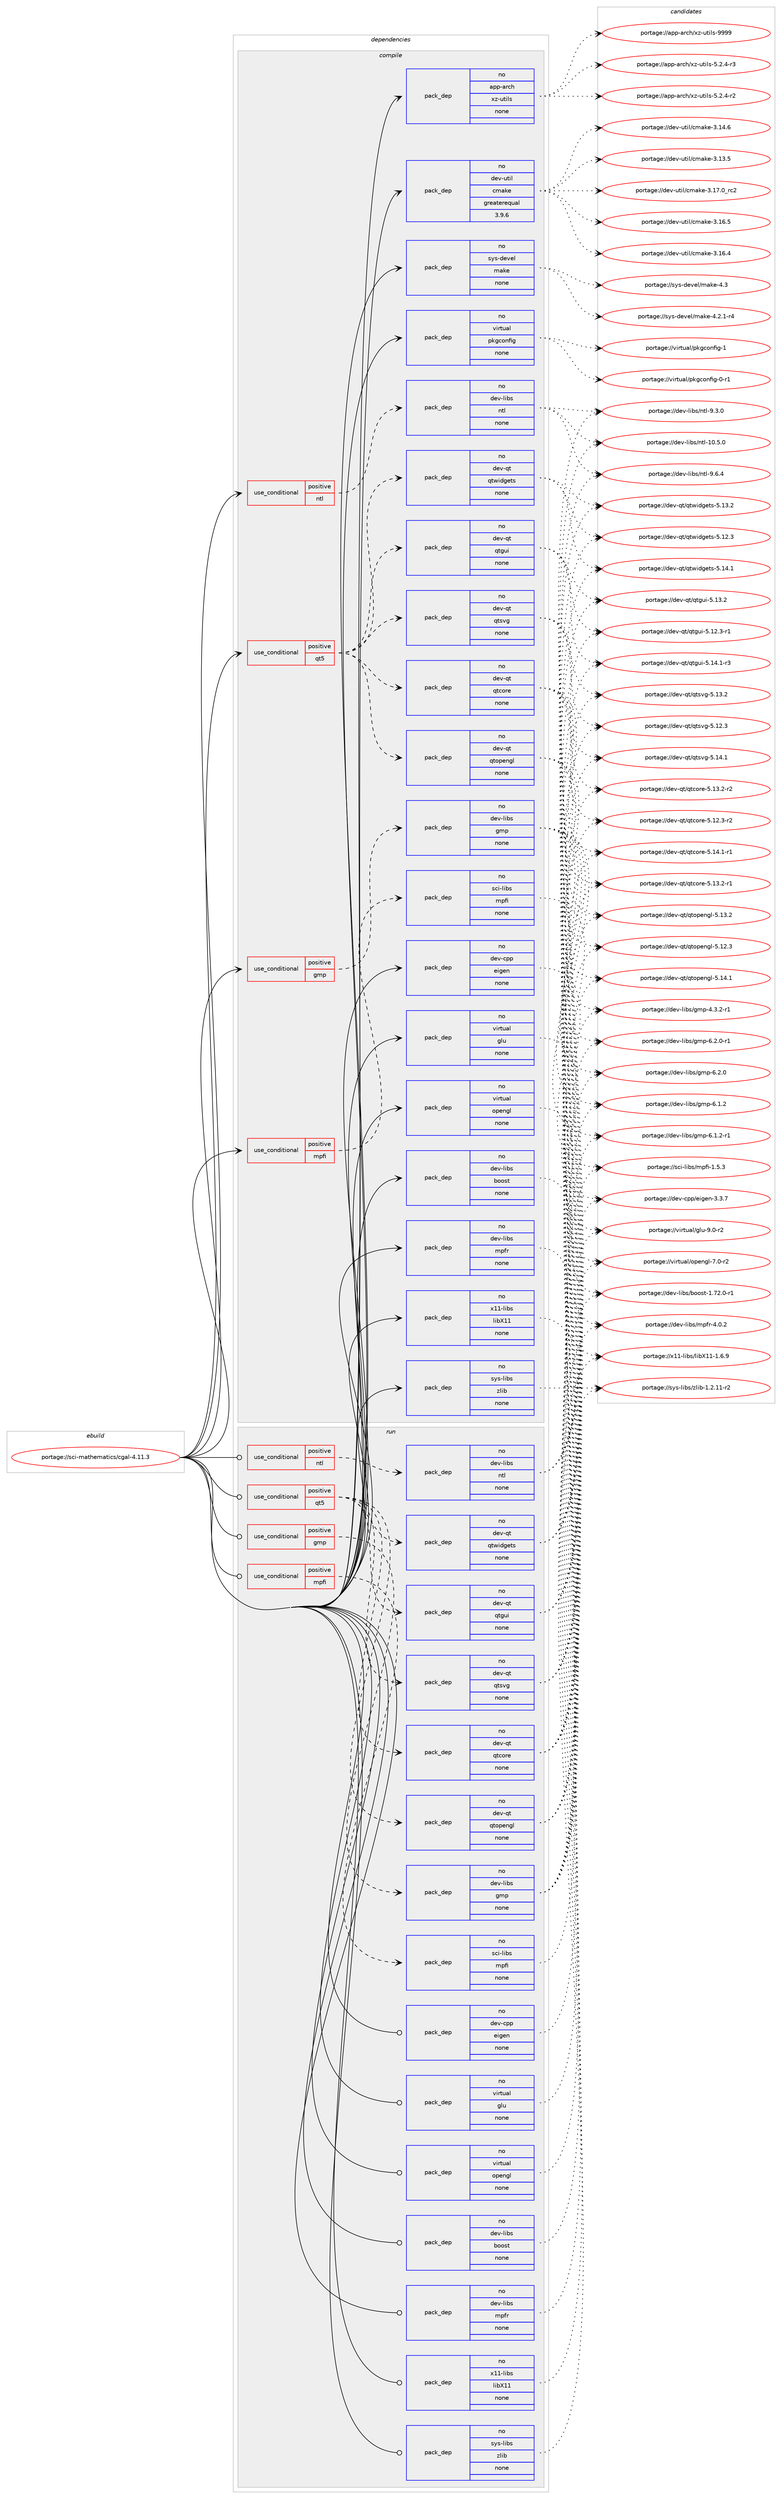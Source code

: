 digraph prolog {

# *************
# Graph options
# *************

newrank=true;
concentrate=true;
compound=true;
graph [rankdir=LR,fontname=Helvetica,fontsize=10,ranksep=1.5];#, ranksep=2.5, nodesep=0.2];
edge  [arrowhead=vee];
node  [fontname=Helvetica,fontsize=10];

# **********
# The ebuild
# **********

subgraph cluster_leftcol {
color=gray;
rank=same;
label=<<i>ebuild</i>>;
id [label="portage://sci-mathematics/cgal-4.11.3", color=red, width=4, href="../sci-mathematics/cgal-4.11.3.svg"];
}

# ****************
# The dependencies
# ****************

subgraph cluster_midcol {
color=gray;
label=<<i>dependencies</i>>;
subgraph cluster_compile {
fillcolor="#eeeeee";
style=filled;
label=<<i>compile</i>>;
subgraph cond6504 {
dependency36234 [label=<<TABLE BORDER="0" CELLBORDER="1" CELLSPACING="0" CELLPADDING="4"><TR><TD ROWSPAN="3" CELLPADDING="10">use_conditional</TD></TR><TR><TD>positive</TD></TR><TR><TD>gmp</TD></TR></TABLE>>, shape=none, color=red];
subgraph pack28948 {
dependency36235 [label=<<TABLE BORDER="0" CELLBORDER="1" CELLSPACING="0" CELLPADDING="4" WIDTH="220"><TR><TD ROWSPAN="6" CELLPADDING="30">pack_dep</TD></TR><TR><TD WIDTH="110">no</TD></TR><TR><TD>dev-libs</TD></TR><TR><TD>gmp</TD></TR><TR><TD>none</TD></TR><TR><TD></TD></TR></TABLE>>, shape=none, color=blue];
}
dependency36234:e -> dependency36235:w [weight=20,style="dashed",arrowhead="vee"];
}
id:e -> dependency36234:w [weight=20,style="solid",arrowhead="vee"];
subgraph cond6505 {
dependency36236 [label=<<TABLE BORDER="0" CELLBORDER="1" CELLSPACING="0" CELLPADDING="4"><TR><TD ROWSPAN="3" CELLPADDING="10">use_conditional</TD></TR><TR><TD>positive</TD></TR><TR><TD>mpfi</TD></TR></TABLE>>, shape=none, color=red];
subgraph pack28949 {
dependency36237 [label=<<TABLE BORDER="0" CELLBORDER="1" CELLSPACING="0" CELLPADDING="4" WIDTH="220"><TR><TD ROWSPAN="6" CELLPADDING="30">pack_dep</TD></TR><TR><TD WIDTH="110">no</TD></TR><TR><TD>sci-libs</TD></TR><TR><TD>mpfi</TD></TR><TR><TD>none</TD></TR><TR><TD></TD></TR></TABLE>>, shape=none, color=blue];
}
dependency36236:e -> dependency36237:w [weight=20,style="dashed",arrowhead="vee"];
}
id:e -> dependency36236:w [weight=20,style="solid",arrowhead="vee"];
subgraph cond6506 {
dependency36238 [label=<<TABLE BORDER="0" CELLBORDER="1" CELLSPACING="0" CELLPADDING="4"><TR><TD ROWSPAN="3" CELLPADDING="10">use_conditional</TD></TR><TR><TD>positive</TD></TR><TR><TD>ntl</TD></TR></TABLE>>, shape=none, color=red];
subgraph pack28950 {
dependency36239 [label=<<TABLE BORDER="0" CELLBORDER="1" CELLSPACING="0" CELLPADDING="4" WIDTH="220"><TR><TD ROWSPAN="6" CELLPADDING="30">pack_dep</TD></TR><TR><TD WIDTH="110">no</TD></TR><TR><TD>dev-libs</TD></TR><TR><TD>ntl</TD></TR><TR><TD>none</TD></TR><TR><TD></TD></TR></TABLE>>, shape=none, color=blue];
}
dependency36238:e -> dependency36239:w [weight=20,style="dashed",arrowhead="vee"];
}
id:e -> dependency36238:w [weight=20,style="solid",arrowhead="vee"];
subgraph cond6507 {
dependency36240 [label=<<TABLE BORDER="0" CELLBORDER="1" CELLSPACING="0" CELLPADDING="4"><TR><TD ROWSPAN="3" CELLPADDING="10">use_conditional</TD></TR><TR><TD>positive</TD></TR><TR><TD>qt5</TD></TR></TABLE>>, shape=none, color=red];
subgraph pack28951 {
dependency36241 [label=<<TABLE BORDER="0" CELLBORDER="1" CELLSPACING="0" CELLPADDING="4" WIDTH="220"><TR><TD ROWSPAN="6" CELLPADDING="30">pack_dep</TD></TR><TR><TD WIDTH="110">no</TD></TR><TR><TD>dev-qt</TD></TR><TR><TD>qtcore</TD></TR><TR><TD>none</TD></TR><TR><TD></TD></TR></TABLE>>, shape=none, color=blue];
}
dependency36240:e -> dependency36241:w [weight=20,style="dashed",arrowhead="vee"];
subgraph pack28952 {
dependency36242 [label=<<TABLE BORDER="0" CELLBORDER="1" CELLSPACING="0" CELLPADDING="4" WIDTH="220"><TR><TD ROWSPAN="6" CELLPADDING="30">pack_dep</TD></TR><TR><TD WIDTH="110">no</TD></TR><TR><TD>dev-qt</TD></TR><TR><TD>qtgui</TD></TR><TR><TD>none</TD></TR><TR><TD></TD></TR></TABLE>>, shape=none, color=blue];
}
dependency36240:e -> dependency36242:w [weight=20,style="dashed",arrowhead="vee"];
subgraph pack28953 {
dependency36243 [label=<<TABLE BORDER="0" CELLBORDER="1" CELLSPACING="0" CELLPADDING="4" WIDTH="220"><TR><TD ROWSPAN="6" CELLPADDING="30">pack_dep</TD></TR><TR><TD WIDTH="110">no</TD></TR><TR><TD>dev-qt</TD></TR><TR><TD>qtopengl</TD></TR><TR><TD>none</TD></TR><TR><TD></TD></TR></TABLE>>, shape=none, color=blue];
}
dependency36240:e -> dependency36243:w [weight=20,style="dashed",arrowhead="vee"];
subgraph pack28954 {
dependency36244 [label=<<TABLE BORDER="0" CELLBORDER="1" CELLSPACING="0" CELLPADDING="4" WIDTH="220"><TR><TD ROWSPAN="6" CELLPADDING="30">pack_dep</TD></TR><TR><TD WIDTH="110">no</TD></TR><TR><TD>dev-qt</TD></TR><TR><TD>qtsvg</TD></TR><TR><TD>none</TD></TR><TR><TD></TD></TR></TABLE>>, shape=none, color=blue];
}
dependency36240:e -> dependency36244:w [weight=20,style="dashed",arrowhead="vee"];
subgraph pack28955 {
dependency36245 [label=<<TABLE BORDER="0" CELLBORDER="1" CELLSPACING="0" CELLPADDING="4" WIDTH="220"><TR><TD ROWSPAN="6" CELLPADDING="30">pack_dep</TD></TR><TR><TD WIDTH="110">no</TD></TR><TR><TD>dev-qt</TD></TR><TR><TD>qtwidgets</TD></TR><TR><TD>none</TD></TR><TR><TD></TD></TR></TABLE>>, shape=none, color=blue];
}
dependency36240:e -> dependency36245:w [weight=20,style="dashed",arrowhead="vee"];
}
id:e -> dependency36240:w [weight=20,style="solid",arrowhead="vee"];
subgraph pack28956 {
dependency36246 [label=<<TABLE BORDER="0" CELLBORDER="1" CELLSPACING="0" CELLPADDING="4" WIDTH="220"><TR><TD ROWSPAN="6" CELLPADDING="30">pack_dep</TD></TR><TR><TD WIDTH="110">no</TD></TR><TR><TD>app-arch</TD></TR><TR><TD>xz-utils</TD></TR><TR><TD>none</TD></TR><TR><TD></TD></TR></TABLE>>, shape=none, color=blue];
}
id:e -> dependency36246:w [weight=20,style="solid",arrowhead="vee"];
subgraph pack28957 {
dependency36247 [label=<<TABLE BORDER="0" CELLBORDER="1" CELLSPACING="0" CELLPADDING="4" WIDTH="220"><TR><TD ROWSPAN="6" CELLPADDING="30">pack_dep</TD></TR><TR><TD WIDTH="110">no</TD></TR><TR><TD>dev-cpp</TD></TR><TR><TD>eigen</TD></TR><TR><TD>none</TD></TR><TR><TD></TD></TR></TABLE>>, shape=none, color=blue];
}
id:e -> dependency36247:w [weight=20,style="solid",arrowhead="vee"];
subgraph pack28958 {
dependency36248 [label=<<TABLE BORDER="0" CELLBORDER="1" CELLSPACING="0" CELLPADDING="4" WIDTH="220"><TR><TD ROWSPAN="6" CELLPADDING="30">pack_dep</TD></TR><TR><TD WIDTH="110">no</TD></TR><TR><TD>dev-libs</TD></TR><TR><TD>boost</TD></TR><TR><TD>none</TD></TR><TR><TD></TD></TR></TABLE>>, shape=none, color=blue];
}
id:e -> dependency36248:w [weight=20,style="solid",arrowhead="vee"];
subgraph pack28959 {
dependency36249 [label=<<TABLE BORDER="0" CELLBORDER="1" CELLSPACING="0" CELLPADDING="4" WIDTH="220"><TR><TD ROWSPAN="6" CELLPADDING="30">pack_dep</TD></TR><TR><TD WIDTH="110">no</TD></TR><TR><TD>dev-libs</TD></TR><TR><TD>mpfr</TD></TR><TR><TD>none</TD></TR><TR><TD></TD></TR></TABLE>>, shape=none, color=blue];
}
id:e -> dependency36249:w [weight=20,style="solid",arrowhead="vee"];
subgraph pack28960 {
dependency36250 [label=<<TABLE BORDER="0" CELLBORDER="1" CELLSPACING="0" CELLPADDING="4" WIDTH="220"><TR><TD ROWSPAN="6" CELLPADDING="30">pack_dep</TD></TR><TR><TD WIDTH="110">no</TD></TR><TR><TD>dev-util</TD></TR><TR><TD>cmake</TD></TR><TR><TD>greaterequal</TD></TR><TR><TD>3.9.6</TD></TR></TABLE>>, shape=none, color=blue];
}
id:e -> dependency36250:w [weight=20,style="solid",arrowhead="vee"];
subgraph pack28961 {
dependency36251 [label=<<TABLE BORDER="0" CELLBORDER="1" CELLSPACING="0" CELLPADDING="4" WIDTH="220"><TR><TD ROWSPAN="6" CELLPADDING="30">pack_dep</TD></TR><TR><TD WIDTH="110">no</TD></TR><TR><TD>sys-devel</TD></TR><TR><TD>make</TD></TR><TR><TD>none</TD></TR><TR><TD></TD></TR></TABLE>>, shape=none, color=blue];
}
id:e -> dependency36251:w [weight=20,style="solid",arrowhead="vee"];
subgraph pack28962 {
dependency36252 [label=<<TABLE BORDER="0" CELLBORDER="1" CELLSPACING="0" CELLPADDING="4" WIDTH="220"><TR><TD ROWSPAN="6" CELLPADDING="30">pack_dep</TD></TR><TR><TD WIDTH="110">no</TD></TR><TR><TD>sys-libs</TD></TR><TR><TD>zlib</TD></TR><TR><TD>none</TD></TR><TR><TD></TD></TR></TABLE>>, shape=none, color=blue];
}
id:e -> dependency36252:w [weight=20,style="solid",arrowhead="vee"];
subgraph pack28963 {
dependency36253 [label=<<TABLE BORDER="0" CELLBORDER="1" CELLSPACING="0" CELLPADDING="4" WIDTH="220"><TR><TD ROWSPAN="6" CELLPADDING="30">pack_dep</TD></TR><TR><TD WIDTH="110">no</TD></TR><TR><TD>virtual</TD></TR><TR><TD>glu</TD></TR><TR><TD>none</TD></TR><TR><TD></TD></TR></TABLE>>, shape=none, color=blue];
}
id:e -> dependency36253:w [weight=20,style="solid",arrowhead="vee"];
subgraph pack28964 {
dependency36254 [label=<<TABLE BORDER="0" CELLBORDER="1" CELLSPACING="0" CELLPADDING="4" WIDTH="220"><TR><TD ROWSPAN="6" CELLPADDING="30">pack_dep</TD></TR><TR><TD WIDTH="110">no</TD></TR><TR><TD>virtual</TD></TR><TR><TD>opengl</TD></TR><TR><TD>none</TD></TR><TR><TD></TD></TR></TABLE>>, shape=none, color=blue];
}
id:e -> dependency36254:w [weight=20,style="solid",arrowhead="vee"];
subgraph pack28965 {
dependency36255 [label=<<TABLE BORDER="0" CELLBORDER="1" CELLSPACING="0" CELLPADDING="4" WIDTH="220"><TR><TD ROWSPAN="6" CELLPADDING="30">pack_dep</TD></TR><TR><TD WIDTH="110">no</TD></TR><TR><TD>virtual</TD></TR><TR><TD>pkgconfig</TD></TR><TR><TD>none</TD></TR><TR><TD></TD></TR></TABLE>>, shape=none, color=blue];
}
id:e -> dependency36255:w [weight=20,style="solid",arrowhead="vee"];
subgraph pack28966 {
dependency36256 [label=<<TABLE BORDER="0" CELLBORDER="1" CELLSPACING="0" CELLPADDING="4" WIDTH="220"><TR><TD ROWSPAN="6" CELLPADDING="30">pack_dep</TD></TR><TR><TD WIDTH="110">no</TD></TR><TR><TD>x11-libs</TD></TR><TR><TD>libX11</TD></TR><TR><TD>none</TD></TR><TR><TD></TD></TR></TABLE>>, shape=none, color=blue];
}
id:e -> dependency36256:w [weight=20,style="solid",arrowhead="vee"];
}
subgraph cluster_compileandrun {
fillcolor="#eeeeee";
style=filled;
label=<<i>compile and run</i>>;
}
subgraph cluster_run {
fillcolor="#eeeeee";
style=filled;
label=<<i>run</i>>;
subgraph cond6508 {
dependency36257 [label=<<TABLE BORDER="0" CELLBORDER="1" CELLSPACING="0" CELLPADDING="4"><TR><TD ROWSPAN="3" CELLPADDING="10">use_conditional</TD></TR><TR><TD>positive</TD></TR><TR><TD>gmp</TD></TR></TABLE>>, shape=none, color=red];
subgraph pack28967 {
dependency36258 [label=<<TABLE BORDER="0" CELLBORDER="1" CELLSPACING="0" CELLPADDING="4" WIDTH="220"><TR><TD ROWSPAN="6" CELLPADDING="30">pack_dep</TD></TR><TR><TD WIDTH="110">no</TD></TR><TR><TD>dev-libs</TD></TR><TR><TD>gmp</TD></TR><TR><TD>none</TD></TR><TR><TD></TD></TR></TABLE>>, shape=none, color=blue];
}
dependency36257:e -> dependency36258:w [weight=20,style="dashed",arrowhead="vee"];
}
id:e -> dependency36257:w [weight=20,style="solid",arrowhead="odot"];
subgraph cond6509 {
dependency36259 [label=<<TABLE BORDER="0" CELLBORDER="1" CELLSPACING="0" CELLPADDING="4"><TR><TD ROWSPAN="3" CELLPADDING="10">use_conditional</TD></TR><TR><TD>positive</TD></TR><TR><TD>mpfi</TD></TR></TABLE>>, shape=none, color=red];
subgraph pack28968 {
dependency36260 [label=<<TABLE BORDER="0" CELLBORDER="1" CELLSPACING="0" CELLPADDING="4" WIDTH="220"><TR><TD ROWSPAN="6" CELLPADDING="30">pack_dep</TD></TR><TR><TD WIDTH="110">no</TD></TR><TR><TD>sci-libs</TD></TR><TR><TD>mpfi</TD></TR><TR><TD>none</TD></TR><TR><TD></TD></TR></TABLE>>, shape=none, color=blue];
}
dependency36259:e -> dependency36260:w [weight=20,style="dashed",arrowhead="vee"];
}
id:e -> dependency36259:w [weight=20,style="solid",arrowhead="odot"];
subgraph cond6510 {
dependency36261 [label=<<TABLE BORDER="0" CELLBORDER="1" CELLSPACING="0" CELLPADDING="4"><TR><TD ROWSPAN="3" CELLPADDING="10">use_conditional</TD></TR><TR><TD>positive</TD></TR><TR><TD>ntl</TD></TR></TABLE>>, shape=none, color=red];
subgraph pack28969 {
dependency36262 [label=<<TABLE BORDER="0" CELLBORDER="1" CELLSPACING="0" CELLPADDING="4" WIDTH="220"><TR><TD ROWSPAN="6" CELLPADDING="30">pack_dep</TD></TR><TR><TD WIDTH="110">no</TD></TR><TR><TD>dev-libs</TD></TR><TR><TD>ntl</TD></TR><TR><TD>none</TD></TR><TR><TD></TD></TR></TABLE>>, shape=none, color=blue];
}
dependency36261:e -> dependency36262:w [weight=20,style="dashed",arrowhead="vee"];
}
id:e -> dependency36261:w [weight=20,style="solid",arrowhead="odot"];
subgraph cond6511 {
dependency36263 [label=<<TABLE BORDER="0" CELLBORDER="1" CELLSPACING="0" CELLPADDING="4"><TR><TD ROWSPAN="3" CELLPADDING="10">use_conditional</TD></TR><TR><TD>positive</TD></TR><TR><TD>qt5</TD></TR></TABLE>>, shape=none, color=red];
subgraph pack28970 {
dependency36264 [label=<<TABLE BORDER="0" CELLBORDER="1" CELLSPACING="0" CELLPADDING="4" WIDTH="220"><TR><TD ROWSPAN="6" CELLPADDING="30">pack_dep</TD></TR><TR><TD WIDTH="110">no</TD></TR><TR><TD>dev-qt</TD></TR><TR><TD>qtcore</TD></TR><TR><TD>none</TD></TR><TR><TD></TD></TR></TABLE>>, shape=none, color=blue];
}
dependency36263:e -> dependency36264:w [weight=20,style="dashed",arrowhead="vee"];
subgraph pack28971 {
dependency36265 [label=<<TABLE BORDER="0" CELLBORDER="1" CELLSPACING="0" CELLPADDING="4" WIDTH="220"><TR><TD ROWSPAN="6" CELLPADDING="30">pack_dep</TD></TR><TR><TD WIDTH="110">no</TD></TR><TR><TD>dev-qt</TD></TR><TR><TD>qtgui</TD></TR><TR><TD>none</TD></TR><TR><TD></TD></TR></TABLE>>, shape=none, color=blue];
}
dependency36263:e -> dependency36265:w [weight=20,style="dashed",arrowhead="vee"];
subgraph pack28972 {
dependency36266 [label=<<TABLE BORDER="0" CELLBORDER="1" CELLSPACING="0" CELLPADDING="4" WIDTH="220"><TR><TD ROWSPAN="6" CELLPADDING="30">pack_dep</TD></TR><TR><TD WIDTH="110">no</TD></TR><TR><TD>dev-qt</TD></TR><TR><TD>qtopengl</TD></TR><TR><TD>none</TD></TR><TR><TD></TD></TR></TABLE>>, shape=none, color=blue];
}
dependency36263:e -> dependency36266:w [weight=20,style="dashed",arrowhead="vee"];
subgraph pack28973 {
dependency36267 [label=<<TABLE BORDER="0" CELLBORDER="1" CELLSPACING="0" CELLPADDING="4" WIDTH="220"><TR><TD ROWSPAN="6" CELLPADDING="30">pack_dep</TD></TR><TR><TD WIDTH="110">no</TD></TR><TR><TD>dev-qt</TD></TR><TR><TD>qtsvg</TD></TR><TR><TD>none</TD></TR><TR><TD></TD></TR></TABLE>>, shape=none, color=blue];
}
dependency36263:e -> dependency36267:w [weight=20,style="dashed",arrowhead="vee"];
subgraph pack28974 {
dependency36268 [label=<<TABLE BORDER="0" CELLBORDER="1" CELLSPACING="0" CELLPADDING="4" WIDTH="220"><TR><TD ROWSPAN="6" CELLPADDING="30">pack_dep</TD></TR><TR><TD WIDTH="110">no</TD></TR><TR><TD>dev-qt</TD></TR><TR><TD>qtwidgets</TD></TR><TR><TD>none</TD></TR><TR><TD></TD></TR></TABLE>>, shape=none, color=blue];
}
dependency36263:e -> dependency36268:w [weight=20,style="dashed",arrowhead="vee"];
}
id:e -> dependency36263:w [weight=20,style="solid",arrowhead="odot"];
subgraph pack28975 {
dependency36269 [label=<<TABLE BORDER="0" CELLBORDER="1" CELLSPACING="0" CELLPADDING="4" WIDTH="220"><TR><TD ROWSPAN="6" CELLPADDING="30">pack_dep</TD></TR><TR><TD WIDTH="110">no</TD></TR><TR><TD>dev-cpp</TD></TR><TR><TD>eigen</TD></TR><TR><TD>none</TD></TR><TR><TD></TD></TR></TABLE>>, shape=none, color=blue];
}
id:e -> dependency36269:w [weight=20,style="solid",arrowhead="odot"];
subgraph pack28976 {
dependency36270 [label=<<TABLE BORDER="0" CELLBORDER="1" CELLSPACING="0" CELLPADDING="4" WIDTH="220"><TR><TD ROWSPAN="6" CELLPADDING="30">pack_dep</TD></TR><TR><TD WIDTH="110">no</TD></TR><TR><TD>dev-libs</TD></TR><TR><TD>boost</TD></TR><TR><TD>none</TD></TR><TR><TD></TD></TR></TABLE>>, shape=none, color=blue];
}
id:e -> dependency36270:w [weight=20,style="solid",arrowhead="odot"];
subgraph pack28977 {
dependency36271 [label=<<TABLE BORDER="0" CELLBORDER="1" CELLSPACING="0" CELLPADDING="4" WIDTH="220"><TR><TD ROWSPAN="6" CELLPADDING="30">pack_dep</TD></TR><TR><TD WIDTH="110">no</TD></TR><TR><TD>dev-libs</TD></TR><TR><TD>mpfr</TD></TR><TR><TD>none</TD></TR><TR><TD></TD></TR></TABLE>>, shape=none, color=blue];
}
id:e -> dependency36271:w [weight=20,style="solid",arrowhead="odot"];
subgraph pack28978 {
dependency36272 [label=<<TABLE BORDER="0" CELLBORDER="1" CELLSPACING="0" CELLPADDING="4" WIDTH="220"><TR><TD ROWSPAN="6" CELLPADDING="30">pack_dep</TD></TR><TR><TD WIDTH="110">no</TD></TR><TR><TD>sys-libs</TD></TR><TR><TD>zlib</TD></TR><TR><TD>none</TD></TR><TR><TD></TD></TR></TABLE>>, shape=none, color=blue];
}
id:e -> dependency36272:w [weight=20,style="solid",arrowhead="odot"];
subgraph pack28979 {
dependency36273 [label=<<TABLE BORDER="0" CELLBORDER="1" CELLSPACING="0" CELLPADDING="4" WIDTH="220"><TR><TD ROWSPAN="6" CELLPADDING="30">pack_dep</TD></TR><TR><TD WIDTH="110">no</TD></TR><TR><TD>virtual</TD></TR><TR><TD>glu</TD></TR><TR><TD>none</TD></TR><TR><TD></TD></TR></TABLE>>, shape=none, color=blue];
}
id:e -> dependency36273:w [weight=20,style="solid",arrowhead="odot"];
subgraph pack28980 {
dependency36274 [label=<<TABLE BORDER="0" CELLBORDER="1" CELLSPACING="0" CELLPADDING="4" WIDTH="220"><TR><TD ROWSPAN="6" CELLPADDING="30">pack_dep</TD></TR><TR><TD WIDTH="110">no</TD></TR><TR><TD>virtual</TD></TR><TR><TD>opengl</TD></TR><TR><TD>none</TD></TR><TR><TD></TD></TR></TABLE>>, shape=none, color=blue];
}
id:e -> dependency36274:w [weight=20,style="solid",arrowhead="odot"];
subgraph pack28981 {
dependency36275 [label=<<TABLE BORDER="0" CELLBORDER="1" CELLSPACING="0" CELLPADDING="4" WIDTH="220"><TR><TD ROWSPAN="6" CELLPADDING="30">pack_dep</TD></TR><TR><TD WIDTH="110">no</TD></TR><TR><TD>x11-libs</TD></TR><TR><TD>libX11</TD></TR><TR><TD>none</TD></TR><TR><TD></TD></TR></TABLE>>, shape=none, color=blue];
}
id:e -> dependency36275:w [weight=20,style="solid",arrowhead="odot"];
}
}

# **************
# The candidates
# **************

subgraph cluster_choices {
rank=same;
color=gray;
label=<<i>candidates</i>>;

subgraph choice28948 {
color=black;
nodesep=1;
choice1001011184510810598115471031091124554465046484511449 [label="portage://dev-libs/gmp-6.2.0-r1", color=red, width=4,href="../dev-libs/gmp-6.2.0-r1.svg"];
choice100101118451081059811547103109112455446504648 [label="portage://dev-libs/gmp-6.2.0", color=red, width=4,href="../dev-libs/gmp-6.2.0.svg"];
choice1001011184510810598115471031091124554464946504511449 [label="portage://dev-libs/gmp-6.1.2-r1", color=red, width=4,href="../dev-libs/gmp-6.1.2-r1.svg"];
choice100101118451081059811547103109112455446494650 [label="portage://dev-libs/gmp-6.1.2", color=red, width=4,href="../dev-libs/gmp-6.1.2.svg"];
choice1001011184510810598115471031091124552465146504511449 [label="portage://dev-libs/gmp-4.3.2-r1", color=red, width=4,href="../dev-libs/gmp-4.3.2-r1.svg"];
dependency36235:e -> choice1001011184510810598115471031091124554465046484511449:w [style=dotted,weight="100"];
dependency36235:e -> choice100101118451081059811547103109112455446504648:w [style=dotted,weight="100"];
dependency36235:e -> choice1001011184510810598115471031091124554464946504511449:w [style=dotted,weight="100"];
dependency36235:e -> choice100101118451081059811547103109112455446494650:w [style=dotted,weight="100"];
dependency36235:e -> choice1001011184510810598115471031091124552465146504511449:w [style=dotted,weight="100"];
}
subgraph choice28949 {
color=black;
nodesep=1;
choice11599105451081059811547109112102105454946534651 [label="portage://sci-libs/mpfi-1.5.3", color=red, width=4,href="../sci-libs/mpfi-1.5.3.svg"];
dependency36237:e -> choice11599105451081059811547109112102105454946534651:w [style=dotted,weight="100"];
}
subgraph choice28950 {
color=black;
nodesep=1;
choice100101118451081059811547110116108455746544652 [label="portage://dev-libs/ntl-9.6.4", color=red, width=4,href="../dev-libs/ntl-9.6.4.svg"];
choice100101118451081059811547110116108455746514648 [label="portage://dev-libs/ntl-9.3.0", color=red, width=4,href="../dev-libs/ntl-9.3.0.svg"];
choice10010111845108105981154711011610845494846534648 [label="portage://dev-libs/ntl-10.5.0", color=red, width=4,href="../dev-libs/ntl-10.5.0.svg"];
dependency36239:e -> choice100101118451081059811547110116108455746544652:w [style=dotted,weight="100"];
dependency36239:e -> choice100101118451081059811547110116108455746514648:w [style=dotted,weight="100"];
dependency36239:e -> choice10010111845108105981154711011610845494846534648:w [style=dotted,weight="100"];
}
subgraph choice28951 {
color=black;
nodesep=1;
choice100101118451131164711311699111114101455346495246494511449 [label="portage://dev-qt/qtcore-5.14.1-r1", color=red, width=4,href="../dev-qt/qtcore-5.14.1-r1.svg"];
choice100101118451131164711311699111114101455346495146504511450 [label="portage://dev-qt/qtcore-5.13.2-r2", color=red, width=4,href="../dev-qt/qtcore-5.13.2-r2.svg"];
choice100101118451131164711311699111114101455346495146504511449 [label="portage://dev-qt/qtcore-5.13.2-r1", color=red, width=4,href="../dev-qt/qtcore-5.13.2-r1.svg"];
choice100101118451131164711311699111114101455346495046514511450 [label="portage://dev-qt/qtcore-5.12.3-r2", color=red, width=4,href="../dev-qt/qtcore-5.12.3-r2.svg"];
dependency36241:e -> choice100101118451131164711311699111114101455346495246494511449:w [style=dotted,weight="100"];
dependency36241:e -> choice100101118451131164711311699111114101455346495146504511450:w [style=dotted,weight="100"];
dependency36241:e -> choice100101118451131164711311699111114101455346495146504511449:w [style=dotted,weight="100"];
dependency36241:e -> choice100101118451131164711311699111114101455346495046514511450:w [style=dotted,weight="100"];
}
subgraph choice28952 {
color=black;
nodesep=1;
choice1001011184511311647113116103117105455346495246494511451 [label="portage://dev-qt/qtgui-5.14.1-r3", color=red, width=4,href="../dev-qt/qtgui-5.14.1-r3.svg"];
choice100101118451131164711311610311710545534649514650 [label="portage://dev-qt/qtgui-5.13.2", color=red, width=4,href="../dev-qt/qtgui-5.13.2.svg"];
choice1001011184511311647113116103117105455346495046514511449 [label="portage://dev-qt/qtgui-5.12.3-r1", color=red, width=4,href="../dev-qt/qtgui-5.12.3-r1.svg"];
dependency36242:e -> choice1001011184511311647113116103117105455346495246494511451:w [style=dotted,weight="100"];
dependency36242:e -> choice100101118451131164711311610311710545534649514650:w [style=dotted,weight="100"];
dependency36242:e -> choice1001011184511311647113116103117105455346495046514511449:w [style=dotted,weight="100"];
}
subgraph choice28953 {
color=black;
nodesep=1;
choice100101118451131164711311611111210111010310845534649524649 [label="portage://dev-qt/qtopengl-5.14.1", color=red, width=4,href="../dev-qt/qtopengl-5.14.1.svg"];
choice100101118451131164711311611111210111010310845534649514650 [label="portage://dev-qt/qtopengl-5.13.2", color=red, width=4,href="../dev-qt/qtopengl-5.13.2.svg"];
choice100101118451131164711311611111210111010310845534649504651 [label="portage://dev-qt/qtopengl-5.12.3", color=red, width=4,href="../dev-qt/qtopengl-5.12.3.svg"];
dependency36243:e -> choice100101118451131164711311611111210111010310845534649524649:w [style=dotted,weight="100"];
dependency36243:e -> choice100101118451131164711311611111210111010310845534649514650:w [style=dotted,weight="100"];
dependency36243:e -> choice100101118451131164711311611111210111010310845534649504651:w [style=dotted,weight="100"];
}
subgraph choice28954 {
color=black;
nodesep=1;
choice100101118451131164711311611511810345534649524649 [label="portage://dev-qt/qtsvg-5.14.1", color=red, width=4,href="../dev-qt/qtsvg-5.14.1.svg"];
choice100101118451131164711311611511810345534649514650 [label="portage://dev-qt/qtsvg-5.13.2", color=red, width=4,href="../dev-qt/qtsvg-5.13.2.svg"];
choice100101118451131164711311611511810345534649504651 [label="portage://dev-qt/qtsvg-5.12.3", color=red, width=4,href="../dev-qt/qtsvg-5.12.3.svg"];
dependency36244:e -> choice100101118451131164711311611511810345534649524649:w [style=dotted,weight="100"];
dependency36244:e -> choice100101118451131164711311611511810345534649514650:w [style=dotted,weight="100"];
dependency36244:e -> choice100101118451131164711311611511810345534649504651:w [style=dotted,weight="100"];
}
subgraph choice28955 {
color=black;
nodesep=1;
choice100101118451131164711311611910510010310111611545534649524649 [label="portage://dev-qt/qtwidgets-5.14.1", color=red, width=4,href="../dev-qt/qtwidgets-5.14.1.svg"];
choice100101118451131164711311611910510010310111611545534649514650 [label="portage://dev-qt/qtwidgets-5.13.2", color=red, width=4,href="../dev-qt/qtwidgets-5.13.2.svg"];
choice100101118451131164711311611910510010310111611545534649504651 [label="portage://dev-qt/qtwidgets-5.12.3", color=red, width=4,href="../dev-qt/qtwidgets-5.12.3.svg"];
dependency36245:e -> choice100101118451131164711311611910510010310111611545534649524649:w [style=dotted,weight="100"];
dependency36245:e -> choice100101118451131164711311611910510010310111611545534649514650:w [style=dotted,weight="100"];
dependency36245:e -> choice100101118451131164711311611910510010310111611545534649504651:w [style=dotted,weight="100"];
}
subgraph choice28956 {
color=black;
nodesep=1;
choice9711211245971149910447120122451171161051081154557575757 [label="portage://app-arch/xz-utils-9999", color=red, width=4,href="../app-arch/xz-utils-9999.svg"];
choice9711211245971149910447120122451171161051081154553465046524511451 [label="portage://app-arch/xz-utils-5.2.4-r3", color=red, width=4,href="../app-arch/xz-utils-5.2.4-r3.svg"];
choice9711211245971149910447120122451171161051081154553465046524511450 [label="portage://app-arch/xz-utils-5.2.4-r2", color=red, width=4,href="../app-arch/xz-utils-5.2.4-r2.svg"];
dependency36246:e -> choice9711211245971149910447120122451171161051081154557575757:w [style=dotted,weight="100"];
dependency36246:e -> choice9711211245971149910447120122451171161051081154553465046524511451:w [style=dotted,weight="100"];
dependency36246:e -> choice9711211245971149910447120122451171161051081154553465046524511450:w [style=dotted,weight="100"];
}
subgraph choice28957 {
color=black;
nodesep=1;
choice100101118459911211247101105103101110455146514655 [label="portage://dev-cpp/eigen-3.3.7", color=red, width=4,href="../dev-cpp/eigen-3.3.7.svg"];
dependency36247:e -> choice100101118459911211247101105103101110455146514655:w [style=dotted,weight="100"];
}
subgraph choice28958 {
color=black;
nodesep=1;
choice10010111845108105981154798111111115116454946555046484511449 [label="portage://dev-libs/boost-1.72.0-r1", color=red, width=4,href="../dev-libs/boost-1.72.0-r1.svg"];
dependency36248:e -> choice10010111845108105981154798111111115116454946555046484511449:w [style=dotted,weight="100"];
}
subgraph choice28959 {
color=black;
nodesep=1;
choice100101118451081059811547109112102114455246484650 [label="portage://dev-libs/mpfr-4.0.2", color=red, width=4,href="../dev-libs/mpfr-4.0.2.svg"];
dependency36249:e -> choice100101118451081059811547109112102114455246484650:w [style=dotted,weight="100"];
}
subgraph choice28960 {
color=black;
nodesep=1;
choice1001011184511711610510847991099710710145514649554648951149950 [label="portage://dev-util/cmake-3.17.0_rc2", color=red, width=4,href="../dev-util/cmake-3.17.0_rc2.svg"];
choice1001011184511711610510847991099710710145514649544653 [label="portage://dev-util/cmake-3.16.5", color=red, width=4,href="../dev-util/cmake-3.16.5.svg"];
choice1001011184511711610510847991099710710145514649544652 [label="portage://dev-util/cmake-3.16.4", color=red, width=4,href="../dev-util/cmake-3.16.4.svg"];
choice1001011184511711610510847991099710710145514649524654 [label="portage://dev-util/cmake-3.14.6", color=red, width=4,href="../dev-util/cmake-3.14.6.svg"];
choice1001011184511711610510847991099710710145514649514653 [label="portage://dev-util/cmake-3.13.5", color=red, width=4,href="../dev-util/cmake-3.13.5.svg"];
dependency36250:e -> choice1001011184511711610510847991099710710145514649554648951149950:w [style=dotted,weight="100"];
dependency36250:e -> choice1001011184511711610510847991099710710145514649544653:w [style=dotted,weight="100"];
dependency36250:e -> choice1001011184511711610510847991099710710145514649544652:w [style=dotted,weight="100"];
dependency36250:e -> choice1001011184511711610510847991099710710145514649524654:w [style=dotted,weight="100"];
dependency36250:e -> choice1001011184511711610510847991099710710145514649514653:w [style=dotted,weight="100"];
}
subgraph choice28961 {
color=black;
nodesep=1;
choice11512111545100101118101108471099710710145524651 [label="portage://sys-devel/make-4.3", color=red, width=4,href="../sys-devel/make-4.3.svg"];
choice1151211154510010111810110847109971071014552465046494511452 [label="portage://sys-devel/make-4.2.1-r4", color=red, width=4,href="../sys-devel/make-4.2.1-r4.svg"];
dependency36251:e -> choice11512111545100101118101108471099710710145524651:w [style=dotted,weight="100"];
dependency36251:e -> choice1151211154510010111810110847109971071014552465046494511452:w [style=dotted,weight="100"];
}
subgraph choice28962 {
color=black;
nodesep=1;
choice11512111545108105981154712210810598454946504649494511450 [label="portage://sys-libs/zlib-1.2.11-r2", color=red, width=4,href="../sys-libs/zlib-1.2.11-r2.svg"];
dependency36252:e -> choice11512111545108105981154712210810598454946504649494511450:w [style=dotted,weight="100"];
}
subgraph choice28963 {
color=black;
nodesep=1;
choice1181051141161179710847103108117455746484511450 [label="portage://virtual/glu-9.0-r2", color=red, width=4,href="../virtual/glu-9.0-r2.svg"];
dependency36253:e -> choice1181051141161179710847103108117455746484511450:w [style=dotted,weight="100"];
}
subgraph choice28964 {
color=black;
nodesep=1;
choice1181051141161179710847111112101110103108455546484511450 [label="portage://virtual/opengl-7.0-r2", color=red, width=4,href="../virtual/opengl-7.0-r2.svg"];
dependency36254:e -> choice1181051141161179710847111112101110103108455546484511450:w [style=dotted,weight="100"];
}
subgraph choice28965 {
color=black;
nodesep=1;
choice1181051141161179710847112107103991111101021051034549 [label="portage://virtual/pkgconfig-1", color=red, width=4,href="../virtual/pkgconfig-1.svg"];
choice11810511411611797108471121071039911111010210510345484511449 [label="portage://virtual/pkgconfig-0-r1", color=red, width=4,href="../virtual/pkgconfig-0-r1.svg"];
dependency36255:e -> choice1181051141161179710847112107103991111101021051034549:w [style=dotted,weight="100"];
dependency36255:e -> choice11810511411611797108471121071039911111010210510345484511449:w [style=dotted,weight="100"];
}
subgraph choice28966 {
color=black;
nodesep=1;
choice120494945108105981154710810598884949454946544657 [label="portage://x11-libs/libX11-1.6.9", color=red, width=4,href="../x11-libs/libX11-1.6.9.svg"];
dependency36256:e -> choice120494945108105981154710810598884949454946544657:w [style=dotted,weight="100"];
}
subgraph choice28967 {
color=black;
nodesep=1;
choice1001011184510810598115471031091124554465046484511449 [label="portage://dev-libs/gmp-6.2.0-r1", color=red, width=4,href="../dev-libs/gmp-6.2.0-r1.svg"];
choice100101118451081059811547103109112455446504648 [label="portage://dev-libs/gmp-6.2.0", color=red, width=4,href="../dev-libs/gmp-6.2.0.svg"];
choice1001011184510810598115471031091124554464946504511449 [label="portage://dev-libs/gmp-6.1.2-r1", color=red, width=4,href="../dev-libs/gmp-6.1.2-r1.svg"];
choice100101118451081059811547103109112455446494650 [label="portage://dev-libs/gmp-6.1.2", color=red, width=4,href="../dev-libs/gmp-6.1.2.svg"];
choice1001011184510810598115471031091124552465146504511449 [label="portage://dev-libs/gmp-4.3.2-r1", color=red, width=4,href="../dev-libs/gmp-4.3.2-r1.svg"];
dependency36258:e -> choice1001011184510810598115471031091124554465046484511449:w [style=dotted,weight="100"];
dependency36258:e -> choice100101118451081059811547103109112455446504648:w [style=dotted,weight="100"];
dependency36258:e -> choice1001011184510810598115471031091124554464946504511449:w [style=dotted,weight="100"];
dependency36258:e -> choice100101118451081059811547103109112455446494650:w [style=dotted,weight="100"];
dependency36258:e -> choice1001011184510810598115471031091124552465146504511449:w [style=dotted,weight="100"];
}
subgraph choice28968 {
color=black;
nodesep=1;
choice11599105451081059811547109112102105454946534651 [label="portage://sci-libs/mpfi-1.5.3", color=red, width=4,href="../sci-libs/mpfi-1.5.3.svg"];
dependency36260:e -> choice11599105451081059811547109112102105454946534651:w [style=dotted,weight="100"];
}
subgraph choice28969 {
color=black;
nodesep=1;
choice100101118451081059811547110116108455746544652 [label="portage://dev-libs/ntl-9.6.4", color=red, width=4,href="../dev-libs/ntl-9.6.4.svg"];
choice100101118451081059811547110116108455746514648 [label="portage://dev-libs/ntl-9.3.0", color=red, width=4,href="../dev-libs/ntl-9.3.0.svg"];
choice10010111845108105981154711011610845494846534648 [label="portage://dev-libs/ntl-10.5.0", color=red, width=4,href="../dev-libs/ntl-10.5.0.svg"];
dependency36262:e -> choice100101118451081059811547110116108455746544652:w [style=dotted,weight="100"];
dependency36262:e -> choice100101118451081059811547110116108455746514648:w [style=dotted,weight="100"];
dependency36262:e -> choice10010111845108105981154711011610845494846534648:w [style=dotted,weight="100"];
}
subgraph choice28970 {
color=black;
nodesep=1;
choice100101118451131164711311699111114101455346495246494511449 [label="portage://dev-qt/qtcore-5.14.1-r1", color=red, width=4,href="../dev-qt/qtcore-5.14.1-r1.svg"];
choice100101118451131164711311699111114101455346495146504511450 [label="portage://dev-qt/qtcore-5.13.2-r2", color=red, width=4,href="../dev-qt/qtcore-5.13.2-r2.svg"];
choice100101118451131164711311699111114101455346495146504511449 [label="portage://dev-qt/qtcore-5.13.2-r1", color=red, width=4,href="../dev-qt/qtcore-5.13.2-r1.svg"];
choice100101118451131164711311699111114101455346495046514511450 [label="portage://dev-qt/qtcore-5.12.3-r2", color=red, width=4,href="../dev-qt/qtcore-5.12.3-r2.svg"];
dependency36264:e -> choice100101118451131164711311699111114101455346495246494511449:w [style=dotted,weight="100"];
dependency36264:e -> choice100101118451131164711311699111114101455346495146504511450:w [style=dotted,weight="100"];
dependency36264:e -> choice100101118451131164711311699111114101455346495146504511449:w [style=dotted,weight="100"];
dependency36264:e -> choice100101118451131164711311699111114101455346495046514511450:w [style=dotted,weight="100"];
}
subgraph choice28971 {
color=black;
nodesep=1;
choice1001011184511311647113116103117105455346495246494511451 [label="portage://dev-qt/qtgui-5.14.1-r3", color=red, width=4,href="../dev-qt/qtgui-5.14.1-r3.svg"];
choice100101118451131164711311610311710545534649514650 [label="portage://dev-qt/qtgui-5.13.2", color=red, width=4,href="../dev-qt/qtgui-5.13.2.svg"];
choice1001011184511311647113116103117105455346495046514511449 [label="portage://dev-qt/qtgui-5.12.3-r1", color=red, width=4,href="../dev-qt/qtgui-5.12.3-r1.svg"];
dependency36265:e -> choice1001011184511311647113116103117105455346495246494511451:w [style=dotted,weight="100"];
dependency36265:e -> choice100101118451131164711311610311710545534649514650:w [style=dotted,weight="100"];
dependency36265:e -> choice1001011184511311647113116103117105455346495046514511449:w [style=dotted,weight="100"];
}
subgraph choice28972 {
color=black;
nodesep=1;
choice100101118451131164711311611111210111010310845534649524649 [label="portage://dev-qt/qtopengl-5.14.1", color=red, width=4,href="../dev-qt/qtopengl-5.14.1.svg"];
choice100101118451131164711311611111210111010310845534649514650 [label="portage://dev-qt/qtopengl-5.13.2", color=red, width=4,href="../dev-qt/qtopengl-5.13.2.svg"];
choice100101118451131164711311611111210111010310845534649504651 [label="portage://dev-qt/qtopengl-5.12.3", color=red, width=4,href="../dev-qt/qtopengl-5.12.3.svg"];
dependency36266:e -> choice100101118451131164711311611111210111010310845534649524649:w [style=dotted,weight="100"];
dependency36266:e -> choice100101118451131164711311611111210111010310845534649514650:w [style=dotted,weight="100"];
dependency36266:e -> choice100101118451131164711311611111210111010310845534649504651:w [style=dotted,weight="100"];
}
subgraph choice28973 {
color=black;
nodesep=1;
choice100101118451131164711311611511810345534649524649 [label="portage://dev-qt/qtsvg-5.14.1", color=red, width=4,href="../dev-qt/qtsvg-5.14.1.svg"];
choice100101118451131164711311611511810345534649514650 [label="portage://dev-qt/qtsvg-5.13.2", color=red, width=4,href="../dev-qt/qtsvg-5.13.2.svg"];
choice100101118451131164711311611511810345534649504651 [label="portage://dev-qt/qtsvg-5.12.3", color=red, width=4,href="../dev-qt/qtsvg-5.12.3.svg"];
dependency36267:e -> choice100101118451131164711311611511810345534649524649:w [style=dotted,weight="100"];
dependency36267:e -> choice100101118451131164711311611511810345534649514650:w [style=dotted,weight="100"];
dependency36267:e -> choice100101118451131164711311611511810345534649504651:w [style=dotted,weight="100"];
}
subgraph choice28974 {
color=black;
nodesep=1;
choice100101118451131164711311611910510010310111611545534649524649 [label="portage://dev-qt/qtwidgets-5.14.1", color=red, width=4,href="../dev-qt/qtwidgets-5.14.1.svg"];
choice100101118451131164711311611910510010310111611545534649514650 [label="portage://dev-qt/qtwidgets-5.13.2", color=red, width=4,href="../dev-qt/qtwidgets-5.13.2.svg"];
choice100101118451131164711311611910510010310111611545534649504651 [label="portage://dev-qt/qtwidgets-5.12.3", color=red, width=4,href="../dev-qt/qtwidgets-5.12.3.svg"];
dependency36268:e -> choice100101118451131164711311611910510010310111611545534649524649:w [style=dotted,weight="100"];
dependency36268:e -> choice100101118451131164711311611910510010310111611545534649514650:w [style=dotted,weight="100"];
dependency36268:e -> choice100101118451131164711311611910510010310111611545534649504651:w [style=dotted,weight="100"];
}
subgraph choice28975 {
color=black;
nodesep=1;
choice100101118459911211247101105103101110455146514655 [label="portage://dev-cpp/eigen-3.3.7", color=red, width=4,href="../dev-cpp/eigen-3.3.7.svg"];
dependency36269:e -> choice100101118459911211247101105103101110455146514655:w [style=dotted,weight="100"];
}
subgraph choice28976 {
color=black;
nodesep=1;
choice10010111845108105981154798111111115116454946555046484511449 [label="portage://dev-libs/boost-1.72.0-r1", color=red, width=4,href="../dev-libs/boost-1.72.0-r1.svg"];
dependency36270:e -> choice10010111845108105981154798111111115116454946555046484511449:w [style=dotted,weight="100"];
}
subgraph choice28977 {
color=black;
nodesep=1;
choice100101118451081059811547109112102114455246484650 [label="portage://dev-libs/mpfr-4.0.2", color=red, width=4,href="../dev-libs/mpfr-4.0.2.svg"];
dependency36271:e -> choice100101118451081059811547109112102114455246484650:w [style=dotted,weight="100"];
}
subgraph choice28978 {
color=black;
nodesep=1;
choice11512111545108105981154712210810598454946504649494511450 [label="portage://sys-libs/zlib-1.2.11-r2", color=red, width=4,href="../sys-libs/zlib-1.2.11-r2.svg"];
dependency36272:e -> choice11512111545108105981154712210810598454946504649494511450:w [style=dotted,weight="100"];
}
subgraph choice28979 {
color=black;
nodesep=1;
choice1181051141161179710847103108117455746484511450 [label="portage://virtual/glu-9.0-r2", color=red, width=4,href="../virtual/glu-9.0-r2.svg"];
dependency36273:e -> choice1181051141161179710847103108117455746484511450:w [style=dotted,weight="100"];
}
subgraph choice28980 {
color=black;
nodesep=1;
choice1181051141161179710847111112101110103108455546484511450 [label="portage://virtual/opengl-7.0-r2", color=red, width=4,href="../virtual/opengl-7.0-r2.svg"];
dependency36274:e -> choice1181051141161179710847111112101110103108455546484511450:w [style=dotted,weight="100"];
}
subgraph choice28981 {
color=black;
nodesep=1;
choice120494945108105981154710810598884949454946544657 [label="portage://x11-libs/libX11-1.6.9", color=red, width=4,href="../x11-libs/libX11-1.6.9.svg"];
dependency36275:e -> choice120494945108105981154710810598884949454946544657:w [style=dotted,weight="100"];
}
}

}
